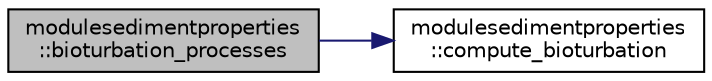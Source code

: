 digraph "modulesedimentproperties::bioturbation_processes"
{
 // LATEX_PDF_SIZE
  edge [fontname="Helvetica",fontsize="10",labelfontname="Helvetica",labelfontsize="10"];
  node [fontname="Helvetica",fontsize="10",shape=record];
  rankdir="LR";
  Node1 [label="modulesedimentproperties\l::bioturbation_processes",height=0.2,width=0.4,color="black", fillcolor="grey75", style="filled", fontcolor="black",tooltip=" "];
  Node1 -> Node2 [color="midnightblue",fontsize="10",style="solid",fontname="Helvetica"];
  Node2 [label="modulesedimentproperties\l::compute_bioturbation",height=0.2,width=0.4,color="black", fillcolor="white", style="filled",URL="$namespacemodulesedimentproperties.html#ae53733a5fdfd90feccc3a7f557e05cc9",tooltip=" "];
}

